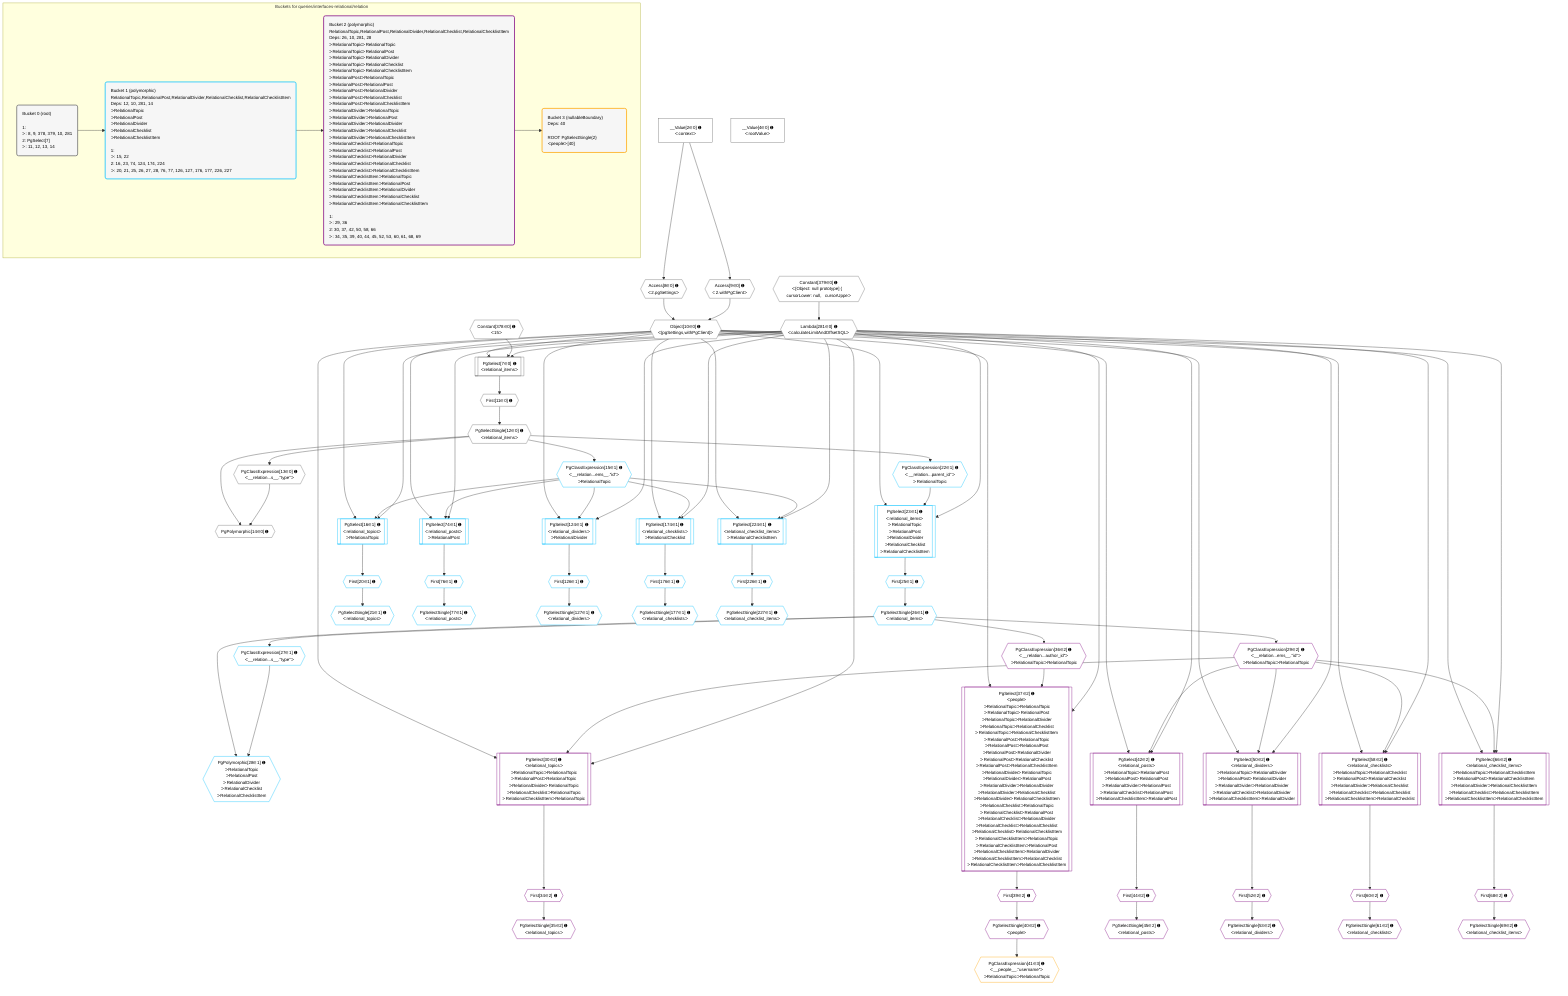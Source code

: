 %%{init: {'themeVariables': { 'fontSize': '12px'}}}%%
graph TD
    classDef path fill:#eee,stroke:#000,color:#000
    classDef plan fill:#fff,stroke-width:1px,color:#000
    classDef itemplan fill:#fff,stroke-width:2px,color:#000
    classDef unbatchedplan fill:#dff,stroke-width:1px,color:#000
    classDef sideeffectplan fill:#fcc,stroke-width:2px,color:#000
    classDef bucket fill:#f6f6f6,color:#000,stroke-width:2px,text-align:left


    %% plan dependencies
    PgSelect7[["PgSelect[7∈0] ➊<br />ᐸrelational_itemsᐳ"]]:::plan
    Object10{{"Object[10∈0] ➊<br />ᐸ{pgSettings,withPgClient}ᐳ"}}:::plan
    Constant378{{"Constant[378∈0] ➊<br />ᐸ15ᐳ"}}:::plan
    Lambda281{{"Lambda[281∈0] ➊<br />ᐸcalculateLimitAndOffsetSQLᐳ"}}:::plan
    Object10 & Constant378 & Lambda281 --> PgSelect7
    Access8{{"Access[8∈0] ➊<br />ᐸ2.pgSettingsᐳ"}}:::plan
    Access9{{"Access[9∈0] ➊<br />ᐸ2.withPgClientᐳ"}}:::plan
    Access8 & Access9 --> Object10
    PgPolymorphic14{{"PgPolymorphic[14∈0] ➊"}}:::plan
    PgSelectSingle12{{"PgSelectSingle[12∈0] ➊<br />ᐸrelational_itemsᐳ"}}:::plan
    PgClassExpression13{{"PgClassExpression[13∈0] ➊<br />ᐸ__relation...s__.”type”ᐳ"}}:::plan
    PgSelectSingle12 & PgClassExpression13 --> PgPolymorphic14
    __Value2["__Value[2∈0] ➊<br />ᐸcontextᐳ"]:::plan
    __Value2 --> Access8
    __Value2 --> Access9
    First11{{"First[11∈0] ➊"}}:::plan
    PgSelect7 --> First11
    First11 --> PgSelectSingle12
    PgSelectSingle12 --> PgClassExpression13
    Constant379{{"Constant[379∈0] ➊<br />ᐸ[Object: null prototype] {   cursorLower: null,   cursorUppeᐳ"}}:::plan
    Constant379 --> Lambda281
    __Value4["__Value[4∈0] ➊<br />ᐸrootValueᐳ"]:::plan
    PgSelect16[["PgSelect[16∈1] ➊<br />ᐸrelational_topicsᐳ<br />ᐳRelationalTopic"]]:::plan
    PgClassExpression15{{"PgClassExpression[15∈1] ➊<br />ᐸ__relation...ems__.”id”ᐳ<br />ᐳRelationalTopic"}}:::plan
    Object10 & PgClassExpression15 & Lambda281 --> PgSelect16
    PgSelect23[["PgSelect[23∈1] ➊<br />ᐸrelational_itemsᐳ<br />ᐳRelationalTopic<br />ᐳRelationalPost<br />ᐳRelationalDivider<br />ᐳRelationalChecklist<br />ᐳRelationalChecklistItem"]]:::plan
    PgClassExpression22{{"PgClassExpression[22∈1] ➊<br />ᐸ__relation...parent_id”ᐳ<br />ᐳRelationalTopic"}}:::plan
    Object10 & PgClassExpression22 & Lambda281 --> PgSelect23
    PgSelect74[["PgSelect[74∈1] ➊<br />ᐸrelational_postsᐳ<br />ᐳRelationalPost"]]:::plan
    Object10 & PgClassExpression15 & Lambda281 --> PgSelect74
    PgSelect124[["PgSelect[124∈1] ➊<br />ᐸrelational_dividersᐳ<br />ᐳRelationalDivider"]]:::plan
    Object10 & PgClassExpression15 & Lambda281 --> PgSelect124
    PgSelect174[["PgSelect[174∈1] ➊<br />ᐸrelational_checklistsᐳ<br />ᐳRelationalChecklist"]]:::plan
    Object10 & PgClassExpression15 & Lambda281 --> PgSelect174
    PgSelect224[["PgSelect[224∈1] ➊<br />ᐸrelational_checklist_itemsᐳ<br />ᐳRelationalChecklistItem"]]:::plan
    Object10 & PgClassExpression15 & Lambda281 --> PgSelect224
    PgPolymorphic28{{"PgPolymorphic[28∈1] ➊<br />ᐳRelationalTopic<br />ᐳRelationalPost<br />ᐳRelationalDivider<br />ᐳRelationalChecklist<br />ᐳRelationalChecklistItem"}}:::plan
    PgSelectSingle26{{"PgSelectSingle[26∈1] ➊<br />ᐸrelational_itemsᐳ"}}:::plan
    PgClassExpression27{{"PgClassExpression[27∈1] ➊<br />ᐸ__relation...s__.”type”ᐳ"}}:::plan
    PgSelectSingle26 & PgClassExpression27 --> PgPolymorphic28
    PgSelectSingle12 --> PgClassExpression15
    First20{{"First[20∈1] ➊"}}:::plan
    PgSelect16 --> First20
    PgSelectSingle21{{"PgSelectSingle[21∈1] ➊<br />ᐸrelational_topicsᐳ"}}:::plan
    First20 --> PgSelectSingle21
    PgSelectSingle12 --> PgClassExpression22
    First25{{"First[25∈1] ➊"}}:::plan
    PgSelect23 --> First25
    First25 --> PgSelectSingle26
    PgSelectSingle26 --> PgClassExpression27
    First76{{"First[76∈1] ➊"}}:::plan
    PgSelect74 --> First76
    PgSelectSingle77{{"PgSelectSingle[77∈1] ➊<br />ᐸrelational_postsᐳ"}}:::plan
    First76 --> PgSelectSingle77
    First126{{"First[126∈1] ➊"}}:::plan
    PgSelect124 --> First126
    PgSelectSingle127{{"PgSelectSingle[127∈1] ➊<br />ᐸrelational_dividersᐳ"}}:::plan
    First126 --> PgSelectSingle127
    First176{{"First[176∈1] ➊"}}:::plan
    PgSelect174 --> First176
    PgSelectSingle177{{"PgSelectSingle[177∈1] ➊<br />ᐸrelational_checklistsᐳ"}}:::plan
    First176 --> PgSelectSingle177
    First226{{"First[226∈1] ➊"}}:::plan
    PgSelect224 --> First226
    PgSelectSingle227{{"PgSelectSingle[227∈1] ➊<br />ᐸrelational_checklist_itemsᐳ"}}:::plan
    First226 --> PgSelectSingle227
    PgSelect30[["PgSelect[30∈2] ➊<br />ᐸrelational_topicsᐳ<br />ᐳRelationalTopicᐳRelationalTopic<br />ᐳRelationalPostᐳRelationalTopic<br />ᐳRelationalDividerᐳRelationalTopic<br />ᐳRelationalChecklistᐳRelationalTopic<br />ᐳRelationalChecklistItemᐳRelationalTopic"]]:::plan
    PgClassExpression29{{"PgClassExpression[29∈2] ➊<br />ᐸ__relation...ems__.”id”ᐳ<br />ᐳRelationalTopicᐳRelationalTopic"}}:::plan
    Object10 & PgClassExpression29 & Lambda281 --> PgSelect30
    PgSelect37[["PgSelect[37∈2] ➊<br />ᐸpeopleᐳ<br />ᐳRelationalTopicᐳRelationalTopic<br />ᐳRelationalTopicᐳRelationalPost<br />ᐳRelationalTopicᐳRelationalDivider<br />ᐳRelationalTopicᐳRelationalChecklist<br />ᐳRelationalTopicᐳRelationalChecklistItem<br />ᐳRelationalPostᐳRelationalTopic<br />ᐳRelationalPostᐳRelationalPost<br />ᐳRelationalPostᐳRelationalDivider<br />ᐳRelationalPostᐳRelationalChecklist<br />ᐳRelationalPostᐳRelationalChecklistItem<br />ᐳRelationalDividerᐳRelationalTopic<br />ᐳRelationalDividerᐳRelationalPost<br />ᐳRelationalDividerᐳRelationalDivider<br />ᐳRelationalDividerᐳRelationalChecklist<br />ᐳRelationalDividerᐳRelationalChecklistItem<br />ᐳRelationalChecklistᐳRelationalTopic<br />ᐳRelationalChecklistᐳRelationalPost<br />ᐳRelationalChecklistᐳRelationalDivider<br />ᐳRelationalChecklistᐳRelationalChecklist<br />ᐳRelationalChecklistᐳRelationalChecklistItem<br />ᐳRelationalChecklistItemᐳRelationalTopic<br />ᐳRelationalChecklistItemᐳRelationalPost<br />ᐳRelationalChecklistItemᐳRelationalDivider<br />ᐳRelationalChecklistItemᐳRelationalChecklist<br />ᐳRelationalChecklistItemᐳRelationalChecklistItem"]]:::plan
    PgClassExpression36{{"PgClassExpression[36∈2] ➊<br />ᐸ__relation...author_id”ᐳ<br />ᐳRelationalTopicᐳRelationalTopic"}}:::plan
    Object10 & PgClassExpression36 & Lambda281 --> PgSelect37
    PgSelect42[["PgSelect[42∈2] ➊<br />ᐸrelational_postsᐳ<br />ᐳRelationalTopicᐳRelationalPost<br />ᐳRelationalPostᐳRelationalPost<br />ᐳRelationalDividerᐳRelationalPost<br />ᐳRelationalChecklistᐳRelationalPost<br />ᐳRelationalChecklistItemᐳRelationalPost"]]:::plan
    Object10 & PgClassExpression29 & Lambda281 --> PgSelect42
    PgSelect50[["PgSelect[50∈2] ➊<br />ᐸrelational_dividersᐳ<br />ᐳRelationalTopicᐳRelationalDivider<br />ᐳRelationalPostᐳRelationalDivider<br />ᐳRelationalDividerᐳRelationalDivider<br />ᐳRelationalChecklistᐳRelationalDivider<br />ᐳRelationalChecklistItemᐳRelationalDivider"]]:::plan
    Object10 & PgClassExpression29 & Lambda281 --> PgSelect50
    PgSelect58[["PgSelect[58∈2] ➊<br />ᐸrelational_checklistsᐳ<br />ᐳRelationalTopicᐳRelationalChecklist<br />ᐳRelationalPostᐳRelationalChecklist<br />ᐳRelationalDividerᐳRelationalChecklist<br />ᐳRelationalChecklistᐳRelationalChecklist<br />ᐳRelationalChecklistItemᐳRelationalChecklist"]]:::plan
    Object10 & PgClassExpression29 & Lambda281 --> PgSelect58
    PgSelect66[["PgSelect[66∈2] ➊<br />ᐸrelational_checklist_itemsᐳ<br />ᐳRelationalTopicᐳRelationalChecklistItem<br />ᐳRelationalPostᐳRelationalChecklistItem<br />ᐳRelationalDividerᐳRelationalChecklistItem<br />ᐳRelationalChecklistᐳRelationalChecklistItem<br />ᐳRelationalChecklistItemᐳRelationalChecklistItem"]]:::plan
    Object10 & PgClassExpression29 & Lambda281 --> PgSelect66
    PgSelectSingle26 --> PgClassExpression29
    First34{{"First[34∈2] ➊"}}:::plan
    PgSelect30 --> First34
    PgSelectSingle35{{"PgSelectSingle[35∈2] ➊<br />ᐸrelational_topicsᐳ"}}:::plan
    First34 --> PgSelectSingle35
    PgSelectSingle26 --> PgClassExpression36
    First39{{"First[39∈2] ➊"}}:::plan
    PgSelect37 --> First39
    PgSelectSingle40{{"PgSelectSingle[40∈2] ➊<br />ᐸpeopleᐳ"}}:::plan
    First39 --> PgSelectSingle40
    First44{{"First[44∈2] ➊"}}:::plan
    PgSelect42 --> First44
    PgSelectSingle45{{"PgSelectSingle[45∈2] ➊<br />ᐸrelational_postsᐳ"}}:::plan
    First44 --> PgSelectSingle45
    First52{{"First[52∈2] ➊"}}:::plan
    PgSelect50 --> First52
    PgSelectSingle53{{"PgSelectSingle[53∈2] ➊<br />ᐸrelational_dividersᐳ"}}:::plan
    First52 --> PgSelectSingle53
    First60{{"First[60∈2] ➊"}}:::plan
    PgSelect58 --> First60
    PgSelectSingle61{{"PgSelectSingle[61∈2] ➊<br />ᐸrelational_checklistsᐳ"}}:::plan
    First60 --> PgSelectSingle61
    First68{{"First[68∈2] ➊"}}:::plan
    PgSelect66 --> First68
    PgSelectSingle69{{"PgSelectSingle[69∈2] ➊<br />ᐸrelational_checklist_itemsᐳ"}}:::plan
    First68 --> PgSelectSingle69
    PgClassExpression41{{"PgClassExpression[41∈3] ➊<br />ᐸ__people__.”username”ᐳ<br />ᐳRelationalTopicᐳRelationalTopic"}}:::plan
    PgSelectSingle40 --> PgClassExpression41

    %% define steps

    subgraph "Buckets for queries/interfaces-relational/relation"
    Bucket0("Bucket 0 (root)<br /><br />1: <br />ᐳ: 8, 9, 378, 379, 10, 281<br />2: PgSelect[7]<br />ᐳ: 11, 12, 13, 14"):::bucket
    classDef bucket0 stroke:#696969
    class Bucket0,__Value2,__Value4,PgSelect7,Access8,Access9,Object10,First11,PgSelectSingle12,PgClassExpression13,PgPolymorphic14,Lambda281,Constant378,Constant379 bucket0
    Bucket1("Bucket 1 (polymorphic)<br />RelationalTopic,RelationalPost,RelationalDivider,RelationalChecklist,RelationalChecklistItem<br />Deps: 12, 10, 281, 14<br />ᐳRelationalTopic<br />ᐳRelationalPost<br />ᐳRelationalDivider<br />ᐳRelationalChecklist<br />ᐳRelationalChecklistItem<br /><br />1: <br />ᐳ: 15, 22<br />2: 16, 23, 74, 124, 174, 224<br />ᐳ: 20, 21, 25, 26, 27, 28, 76, 77, 126, 127, 176, 177, 226, 227"):::bucket
    classDef bucket1 stroke:#00bfff
    class Bucket1,PgClassExpression15,PgSelect16,First20,PgSelectSingle21,PgClassExpression22,PgSelect23,First25,PgSelectSingle26,PgClassExpression27,PgPolymorphic28,PgSelect74,First76,PgSelectSingle77,PgSelect124,First126,PgSelectSingle127,PgSelect174,First176,PgSelectSingle177,PgSelect224,First226,PgSelectSingle227 bucket1
    Bucket2("Bucket 2 (polymorphic)<br />RelationalTopic,RelationalPost,RelationalDivider,RelationalChecklist,RelationalChecklistItem<br />Deps: 26, 10, 281, 28<br />ᐳRelationalTopicᐳRelationalTopic<br />ᐳRelationalTopicᐳRelationalPost<br />ᐳRelationalTopicᐳRelationalDivider<br />ᐳRelationalTopicᐳRelationalChecklist<br />ᐳRelationalTopicᐳRelationalChecklistItem<br />ᐳRelationalPostᐳRelationalTopic<br />ᐳRelationalPostᐳRelationalPost<br />ᐳRelationalPostᐳRelationalDivider<br />ᐳRelationalPostᐳRelationalChecklist<br />ᐳRelationalPostᐳRelationalChecklistItem<br />ᐳRelationalDividerᐳRelationalTopic<br />ᐳRelationalDividerᐳRelationalPost<br />ᐳRelationalDividerᐳRelationalDivider<br />ᐳRelationalDividerᐳRelationalChecklist<br />ᐳRelationalDividerᐳRelationalChecklistItem<br />ᐳRelationalChecklistᐳRelationalTopic<br />ᐳRelationalChecklistᐳRelationalPost<br />ᐳRelationalChecklistᐳRelationalDivider<br />ᐳRelationalChecklistᐳRelationalChecklist<br />ᐳRelationalChecklistᐳRelationalChecklistItem<br />ᐳRelationalChecklistItemᐳRelationalTopic<br />ᐳRelationalChecklistItemᐳRelationalPost<br />ᐳRelationalChecklistItemᐳRelationalDivider<br />ᐳRelationalChecklistItemᐳRelationalChecklist<br />ᐳRelationalChecklistItemᐳRelationalChecklistItem<br /><br />1: <br />ᐳ: 29, 36<br />2: 30, 37, 42, 50, 58, 66<br />ᐳ: 34, 35, 39, 40, 44, 45, 52, 53, 60, 61, 68, 69"):::bucket
    classDef bucket2 stroke:#7f007f
    class Bucket2,PgClassExpression29,PgSelect30,First34,PgSelectSingle35,PgClassExpression36,PgSelect37,First39,PgSelectSingle40,PgSelect42,First44,PgSelectSingle45,PgSelect50,First52,PgSelectSingle53,PgSelect58,First60,PgSelectSingle61,PgSelect66,First68,PgSelectSingle69 bucket2
    Bucket3("Bucket 3 (nullableBoundary)<br />Deps: 40<br /><br />ROOT PgSelectSingle{2}ᐸpeopleᐳ[40]"):::bucket
    classDef bucket3 stroke:#ffa500
    class Bucket3,PgClassExpression41 bucket3
    Bucket0 --> Bucket1
    Bucket1 --> Bucket2
    Bucket2 --> Bucket3
    end